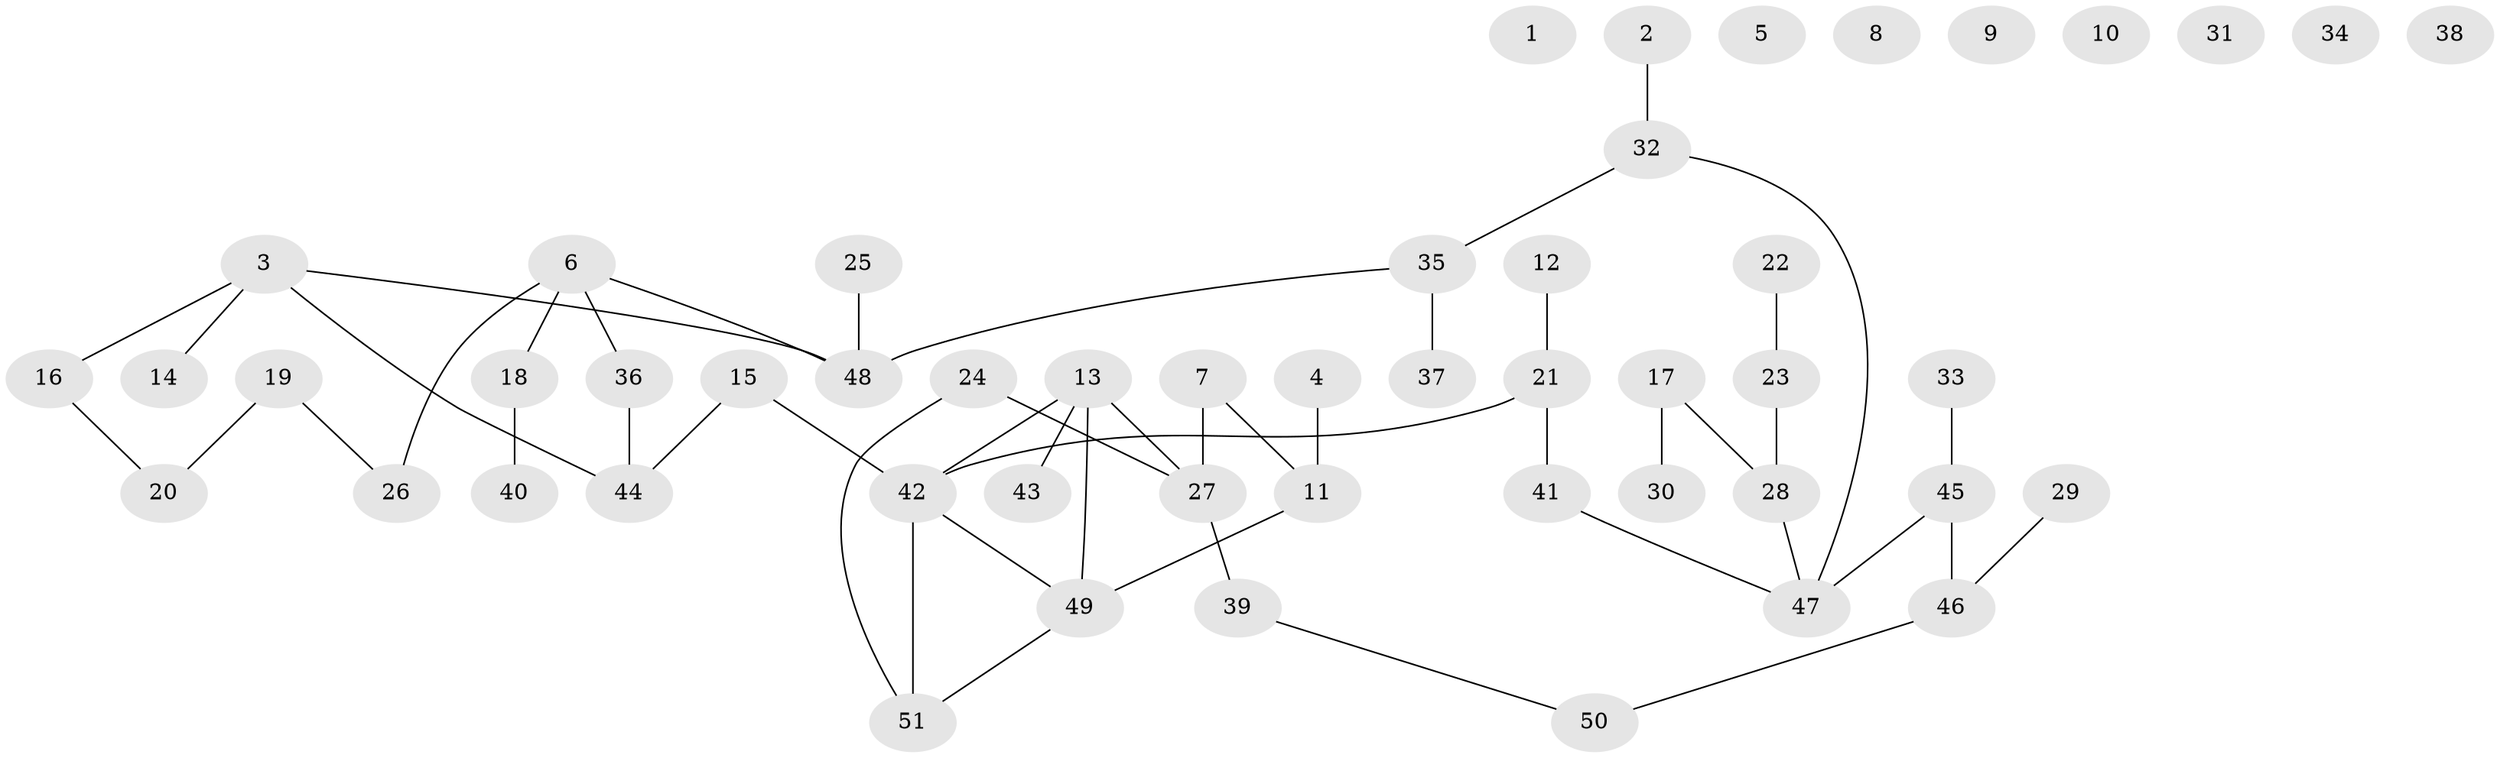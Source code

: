 // Generated by graph-tools (version 1.1) at 2025/00/03/09/25 03:00:48]
// undirected, 51 vertices, 50 edges
graph export_dot {
graph [start="1"]
  node [color=gray90,style=filled];
  1;
  2;
  3;
  4;
  5;
  6;
  7;
  8;
  9;
  10;
  11;
  12;
  13;
  14;
  15;
  16;
  17;
  18;
  19;
  20;
  21;
  22;
  23;
  24;
  25;
  26;
  27;
  28;
  29;
  30;
  31;
  32;
  33;
  34;
  35;
  36;
  37;
  38;
  39;
  40;
  41;
  42;
  43;
  44;
  45;
  46;
  47;
  48;
  49;
  50;
  51;
  2 -- 32;
  3 -- 14;
  3 -- 16;
  3 -- 44;
  3 -- 48;
  4 -- 11;
  6 -- 18;
  6 -- 26;
  6 -- 36;
  6 -- 48;
  7 -- 11;
  7 -- 27;
  11 -- 49;
  12 -- 21;
  13 -- 27;
  13 -- 42;
  13 -- 43;
  13 -- 49;
  15 -- 42;
  15 -- 44;
  16 -- 20;
  17 -- 28;
  17 -- 30;
  18 -- 40;
  19 -- 20;
  19 -- 26;
  21 -- 41;
  21 -- 42;
  22 -- 23;
  23 -- 28;
  24 -- 27;
  24 -- 51;
  25 -- 48;
  27 -- 39;
  28 -- 47;
  29 -- 46;
  32 -- 35;
  32 -- 47;
  33 -- 45;
  35 -- 37;
  35 -- 48;
  36 -- 44;
  39 -- 50;
  41 -- 47;
  42 -- 49;
  42 -- 51;
  45 -- 46;
  45 -- 47;
  46 -- 50;
  49 -- 51;
}
